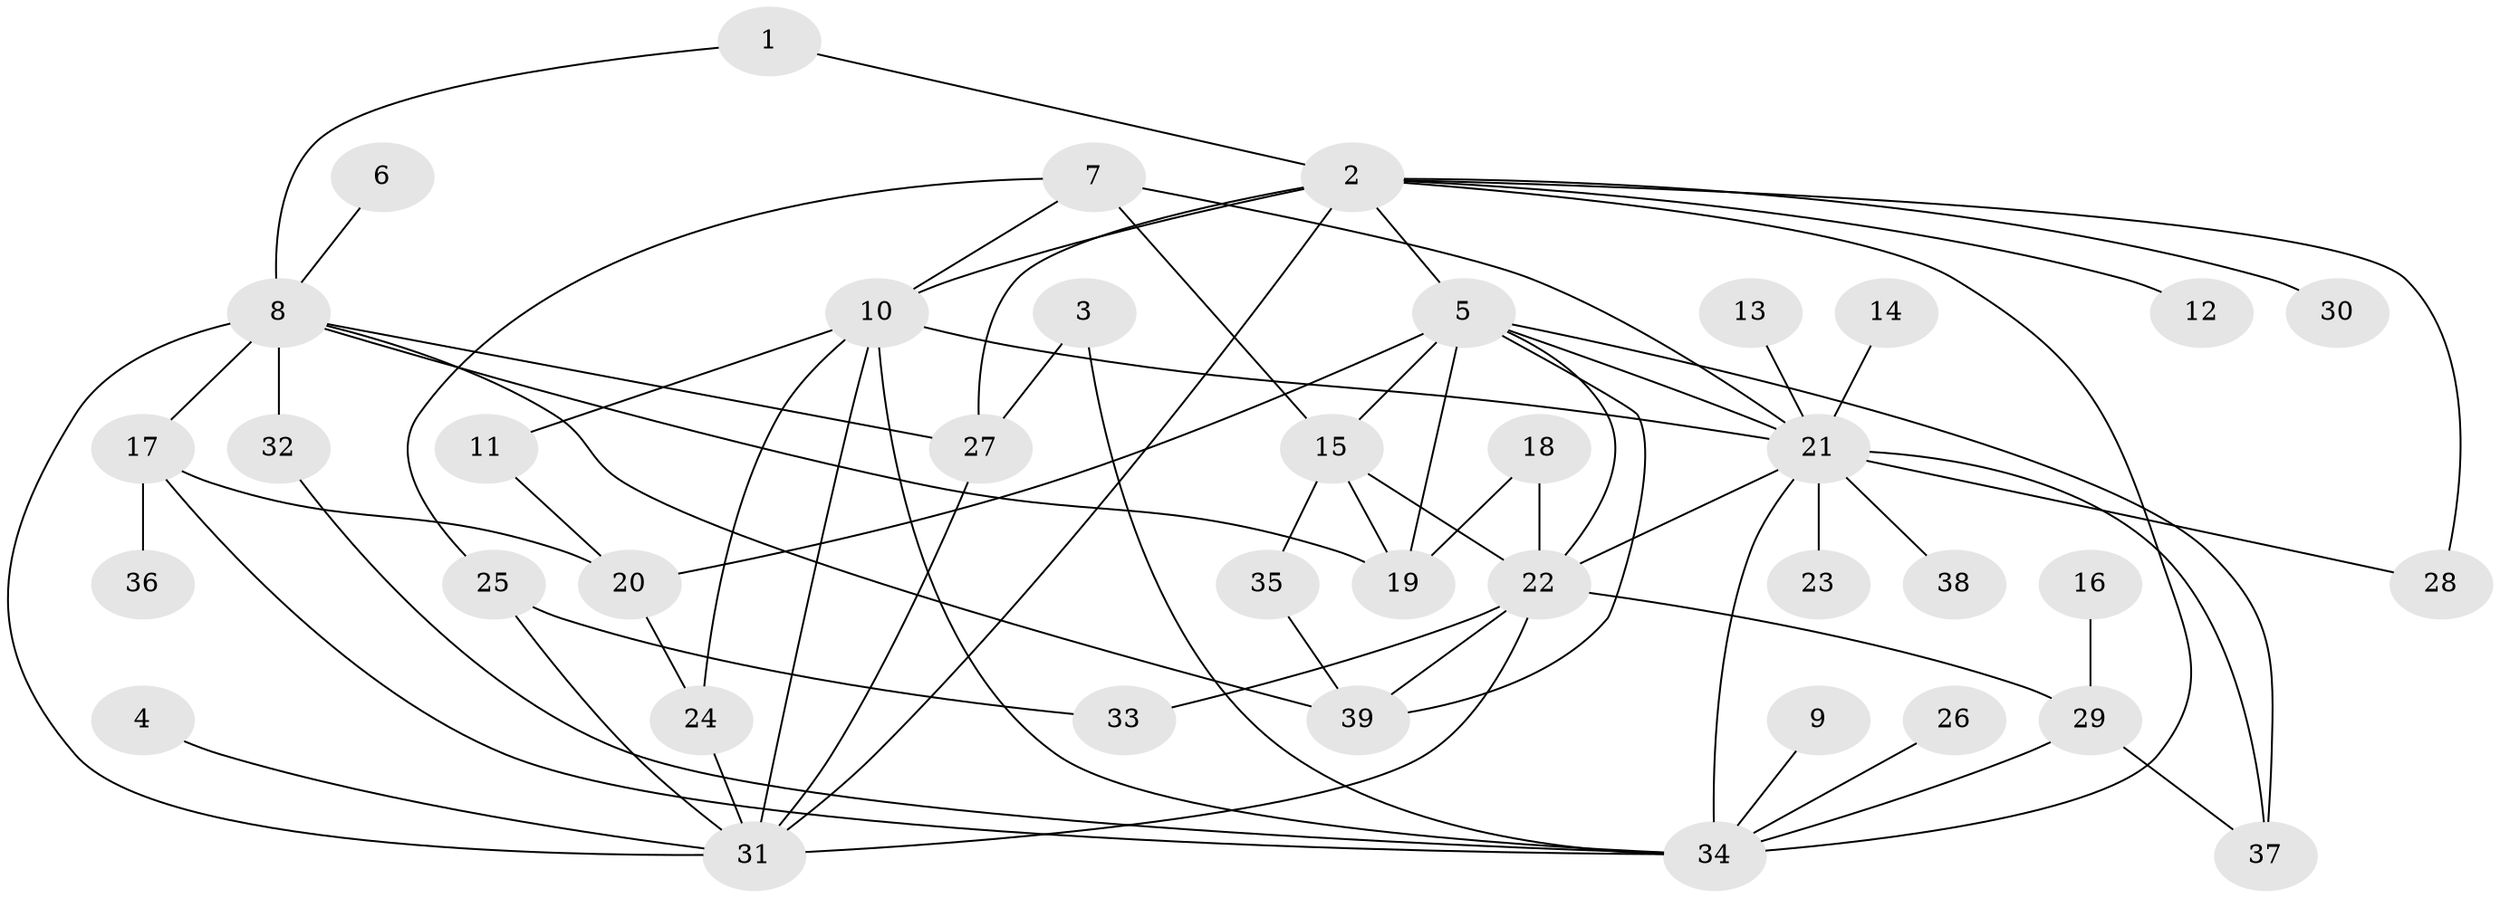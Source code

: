 // original degree distribution, {9: 0.012987012987012988, 2: 0.2727272727272727, 7: 0.025974025974025976, 8: 0.025974025974025976, 3: 0.24675324675324675, 4: 0.1038961038961039, 5: 0.05194805194805195, 1: 0.23376623376623376, 6: 0.025974025974025976}
// Generated by graph-tools (version 1.1) at 2025/49/03/09/25 03:49:20]
// undirected, 39 vertices, 69 edges
graph export_dot {
graph [start="1"]
  node [color=gray90,style=filled];
  1;
  2;
  3;
  4;
  5;
  6;
  7;
  8;
  9;
  10;
  11;
  12;
  13;
  14;
  15;
  16;
  17;
  18;
  19;
  20;
  21;
  22;
  23;
  24;
  25;
  26;
  27;
  28;
  29;
  30;
  31;
  32;
  33;
  34;
  35;
  36;
  37;
  38;
  39;
  1 -- 2 [weight=1.0];
  1 -- 8 [weight=1.0];
  2 -- 5 [weight=1.0];
  2 -- 10 [weight=2.0];
  2 -- 12 [weight=1.0];
  2 -- 27 [weight=1.0];
  2 -- 28 [weight=1.0];
  2 -- 30 [weight=1.0];
  2 -- 31 [weight=1.0];
  2 -- 34 [weight=1.0];
  3 -- 27 [weight=1.0];
  3 -- 34 [weight=1.0];
  4 -- 31 [weight=1.0];
  5 -- 15 [weight=1.0];
  5 -- 19 [weight=1.0];
  5 -- 20 [weight=1.0];
  5 -- 21 [weight=1.0];
  5 -- 22 [weight=1.0];
  5 -- 37 [weight=1.0];
  5 -- 39 [weight=1.0];
  6 -- 8 [weight=1.0];
  7 -- 10 [weight=1.0];
  7 -- 15 [weight=1.0];
  7 -- 21 [weight=1.0];
  7 -- 25 [weight=1.0];
  8 -- 17 [weight=1.0];
  8 -- 19 [weight=1.0];
  8 -- 27 [weight=2.0];
  8 -- 31 [weight=1.0];
  8 -- 32 [weight=1.0];
  8 -- 39 [weight=1.0];
  9 -- 34 [weight=1.0];
  10 -- 11 [weight=1.0];
  10 -- 21 [weight=1.0];
  10 -- 24 [weight=1.0];
  10 -- 31 [weight=1.0];
  10 -- 34 [weight=1.0];
  11 -- 20 [weight=1.0];
  13 -- 21 [weight=1.0];
  14 -- 21 [weight=1.0];
  15 -- 19 [weight=1.0];
  15 -- 22 [weight=1.0];
  15 -- 35 [weight=1.0];
  16 -- 29 [weight=1.0];
  17 -- 20 [weight=1.0];
  17 -- 34 [weight=1.0];
  17 -- 36 [weight=1.0];
  18 -- 19 [weight=1.0];
  18 -- 22 [weight=1.0];
  20 -- 24 [weight=1.0];
  21 -- 22 [weight=1.0];
  21 -- 23 [weight=1.0];
  21 -- 28 [weight=1.0];
  21 -- 34 [weight=1.0];
  21 -- 37 [weight=1.0];
  21 -- 38 [weight=1.0];
  22 -- 29 [weight=1.0];
  22 -- 31 [weight=1.0];
  22 -- 33 [weight=1.0];
  22 -- 39 [weight=1.0];
  24 -- 31 [weight=1.0];
  25 -- 31 [weight=1.0];
  25 -- 33 [weight=1.0];
  26 -- 34 [weight=1.0];
  27 -- 31 [weight=1.0];
  29 -- 34 [weight=1.0];
  29 -- 37 [weight=1.0];
  32 -- 34 [weight=1.0];
  35 -- 39 [weight=1.0];
}
